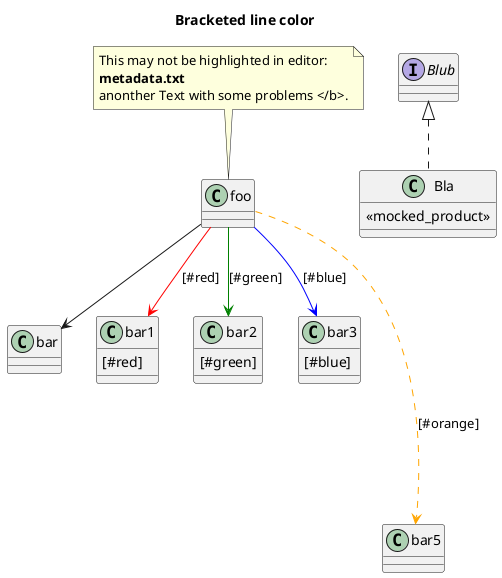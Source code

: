 @startuml
title Bracketed line color
class foo
class bar
class Bla implements Blub{
    <<mocked_product>>
}
bar1 : [#red]
bar2 : [#green]
bar3 : [#blue]

foo --> bar
foo -[#red]-> bar1     : [#red]
foo -[#green]-> bar2   : [#green]
foo -[#blue]-> bar3    : [#blue]
'foo -[#blue;#yellow;#green]-> bar4
foo .[#orange]...> bar5    : [#orange]

note top of foo
 This may not be highlighted in editor: 
 <b>metadata.txt</b> 
 anonther Text with some problems </b>.
end note
@enduml